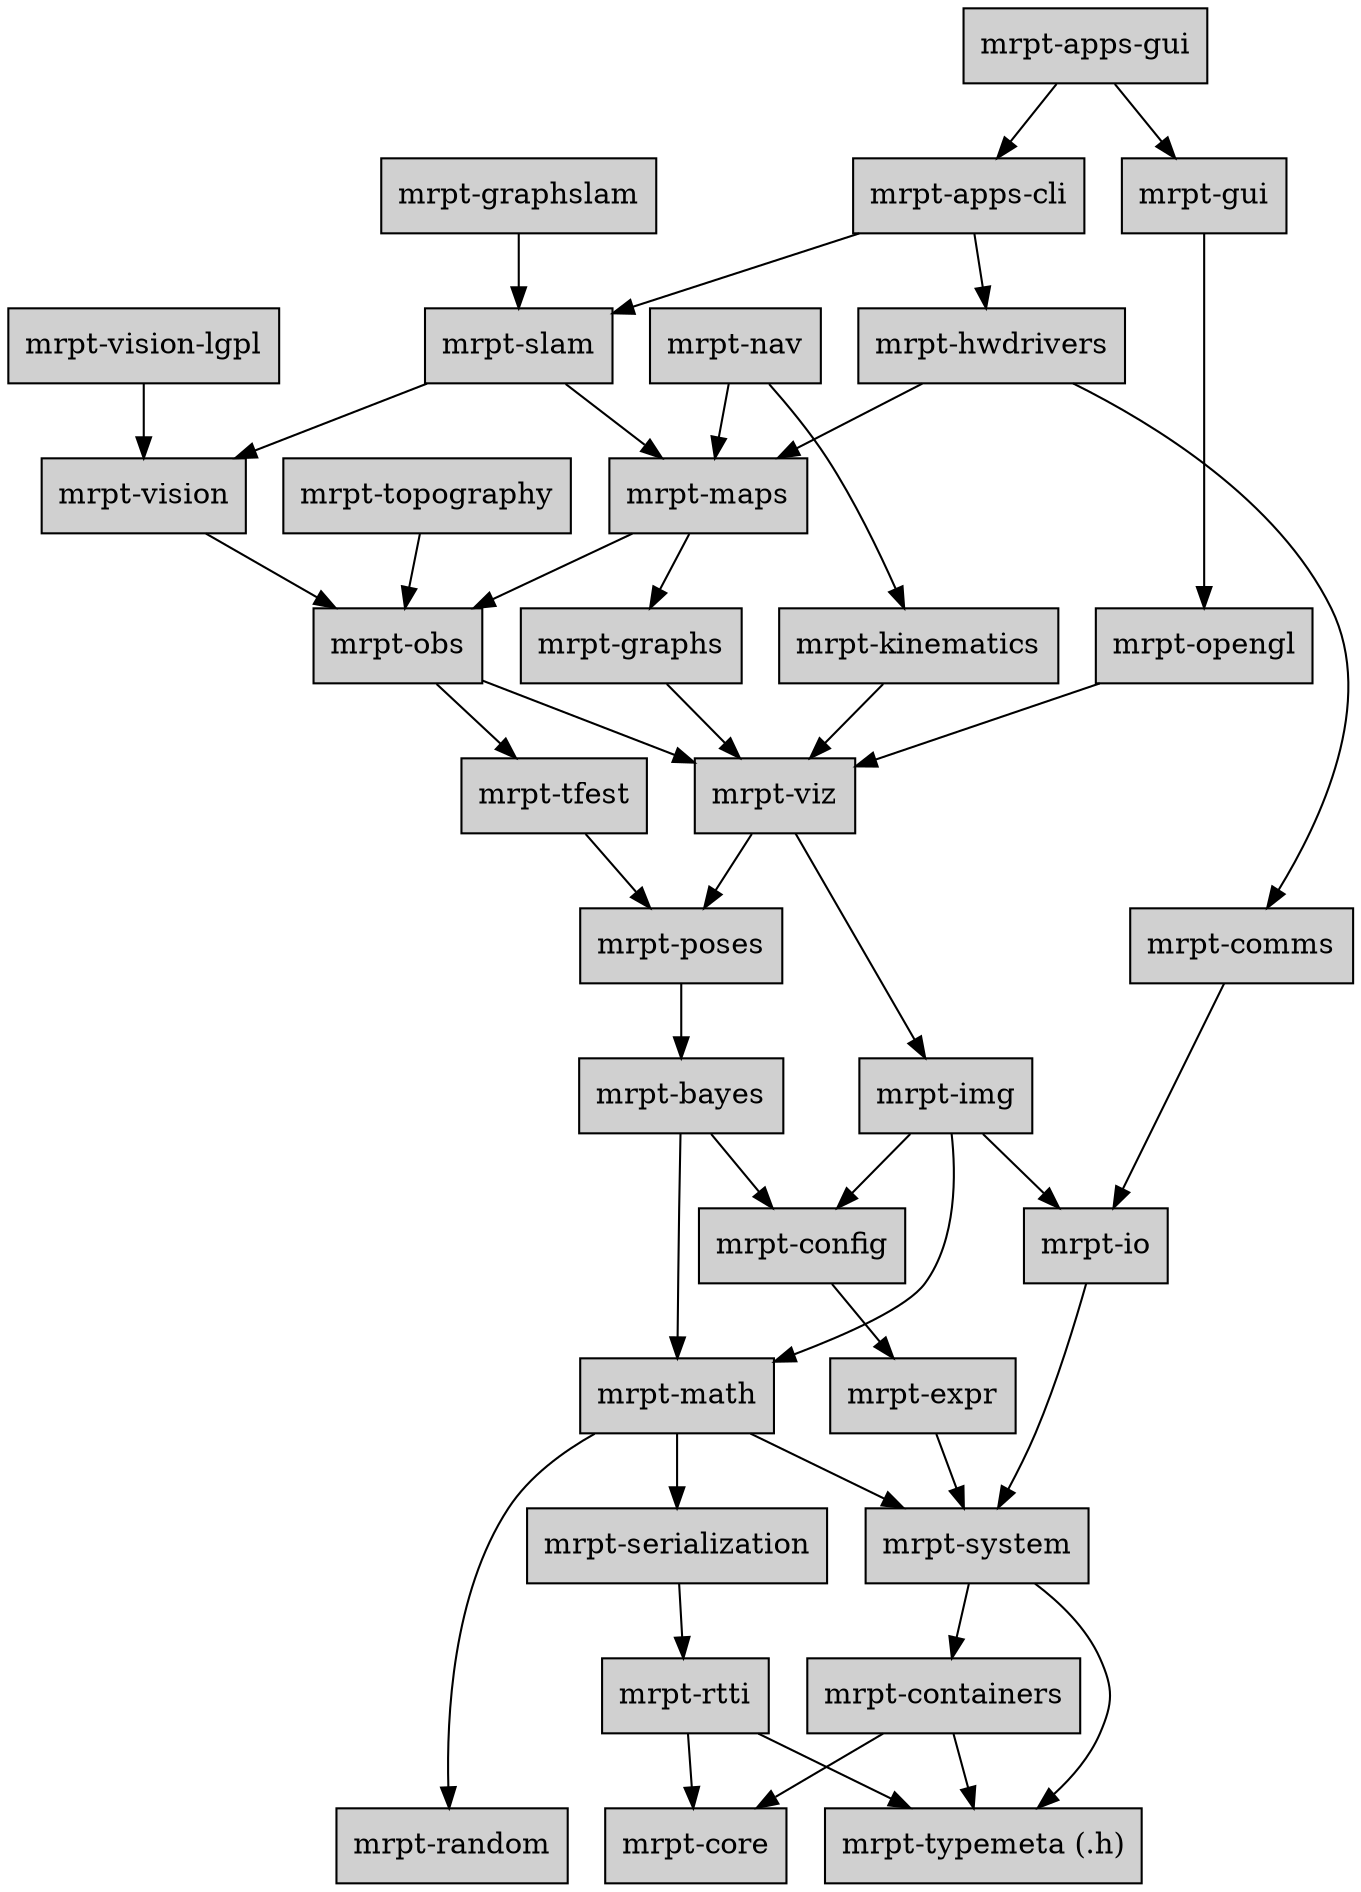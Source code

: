 digraph MRPT_LIBS {

	node [shape=box,style=filled, fillcolor="#D0D0D0"];

	apps_gui [label="mrpt-apps-gui",URL="group_mrpt_apps_gui_grp.html"];
	apps_gui -> apps_cli;
	apps_gui -> gui;

	apps_cli [label="mrpt-apps-cli",URL="group_mrpt_apps_cli_grp.html"];
	apps_cli -> slam;
	apps_cli -> hwdrivers;

	bayes [label="mrpt-bayes",URL="group_mrpt_bayes_grp.html"];
	bayes -> math;
	bayes -> config;

	comms [label="mrpt-comms",URL="group_mrpt_comms_grp.html"];
	comms -> io;

	config   [label="mrpt-config",URL="group_mrpt_config_grp.html"];
	config -> expr;

	containers  [label="mrpt-containers",URL="group_mrpt_containers_grp.html"];
	containers -> core;
	containers -> typemeta;

	{ rank = sink;
	core       [label="mrpt-core",URL="group_mrpt_core_grp.html"];
	}

	expr       [label="mrpt-expr",URL="group_mrpt_expr_grp.html"];
	expr -> system;

	graphs     [label="mrpt-graphs",URL="group_mrpt_graphs_grp.html"];
	graphs -> viz;

	graphslam  [label="mrpt-graphslam",URL="group_mrpt_graphslam_grp.html"];
	graphslam -> slam;

	gui        [label="mrpt-gui",URL="group_mrpt_gui_grp.html"];
	gui -> opengl;

	viz        [label="mrpt-viz",URL="group_mrpt_viz_grp.html"];
	viz -> poses;
	viz -> img;

	hwdrivers  [label="mrpt-hwdrivers",URL="group_mrpt_hwdrivers_grp.html"];
	hwdrivers -> comms;
	hwdrivers -> maps;

	img [label="mrpt-img",URL="group_mrpt_img_grp.html"];
	img  -> io;
	img  -> math;
	img  -> config;

	io [label="mrpt-io",URL="group_mrpt_io_grp.html"];
	io  -> system;

	kinematics [label="mrpt-kinematics",URL="group_mrpt_kinematics_grp.html"];
	kinematics -> viz;

	maps       [label="mrpt-maps",URL="group_mrpt_maps_grp.html"];
	maps -> graphs;
	maps -> obs;

	math       [label="mrpt-math",URL="group_mrpt_math_grp.html"];
	math -> serialization;
	math -> random;
	math -> system;

	nav        [label="mrpt-nav",URL="group_mrpt_nav_grp.html"];
	nav -> kinematics;
	nav -> maps;

	obs        [label="mrpt-obs",URL="group_mrpt_obs_grp.html"];
	obs -> viz;
	obs -> tfest;

	opengl     [label="mrpt-opengl", URL="group_mrpt_opengl_grp.html"];
	opengl -> viz;

	poses     [label="mrpt-poses",URL="group_mrpt_poses_grp.html"];
	poses -> bayes;

	{ rank = sink;
	random     [label="mrpt-random",URL="group_mrpt_random_grp.html"];
	}

	rtti     [label="mrpt-rtti",URL="group_mrpt_rtti_grp.html"];
	rtti -> core;
	rtti -> typemeta;

	serialization [label="mrpt-serialization",URL="group_mrpt_serialization_grp.html"];
	serialization -> rtti;

	slam       [label="mrpt-slam",URL="group_mrpt_slam_grp.html"];
	slam -> maps;
	slam -> vision;

	system     [label="mrpt-system",URL="group_mrpt_system_grp.html"];
	system -> typemeta;
	system -> containers;

	tfest      [label="mrpt-tfest",URL="group_mrpt_tfest_grp.html"];
	tfest -> poses;

	topography [label="mrpt-topography",URL="group_mrpt_topography_grp.html"];
	topography -> obs;

	{ rank = sink;
	typemeta [label="mrpt-typemeta (.h)",URL="group_mrpt_typemeta_grp.html"];
	}

	vision     [label="mrpt-vision",URL="group_mrpt_vision_grp.html"];
	vision -> obs;

	visionlgpl     [label="mrpt-vision-lgpl",URL="group_mrpt_vision_lgpl_grp.html"];
	visionlgpl -> vision;
}
